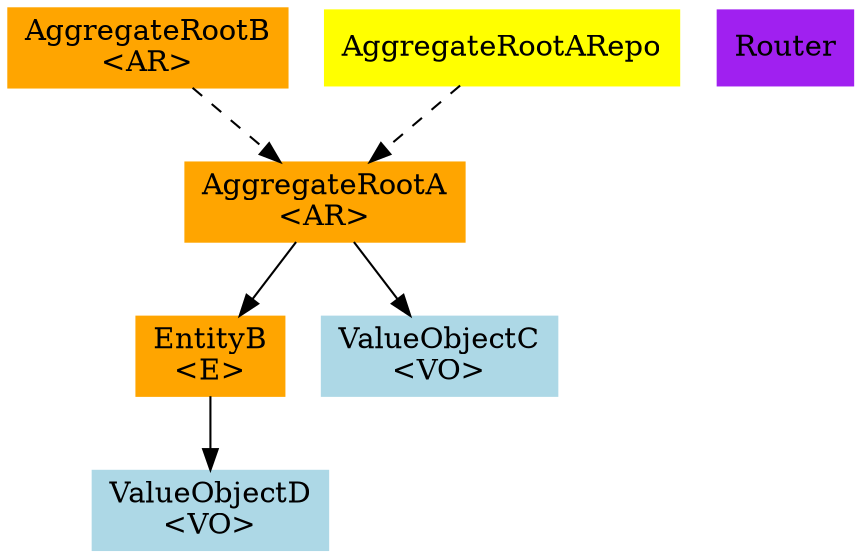 digraph g {
	node[style = filled, color = orange];

	AggregateRootA[label="AggregateRootA\l<AR>", comment=AR, shape=box]
	AggregateRootB[label="AggregateRootB\l<AR>", comment=AR, shape=box]
	EntityB[label="EntityB\l<E>", comment=E, shape=box]
	ValueObjectC[label="ValueObjectC\l<VO>", comment=VO, shape=box, color=lightblue]
	ValueObjectD[label="ValueObjectD\l<VO>", comment=VO, shape=box, color=lightblue]
	AggregateRootARepo[label="AggregateRootARepo", comment=Repo, shape=box, color=yellow]
	Router[label="Router", comment=Provider, shape=box, color=purple]
	AggregateRootA -> EntityB
	AggregateRootA -> ValueObjectC
	EntityB -> ValueObjectD
	AggregateRootB -> AggregateRootA[style="dashed"]
	AggregateRootARepo -> AggregateRootA[style="dashed"]
}